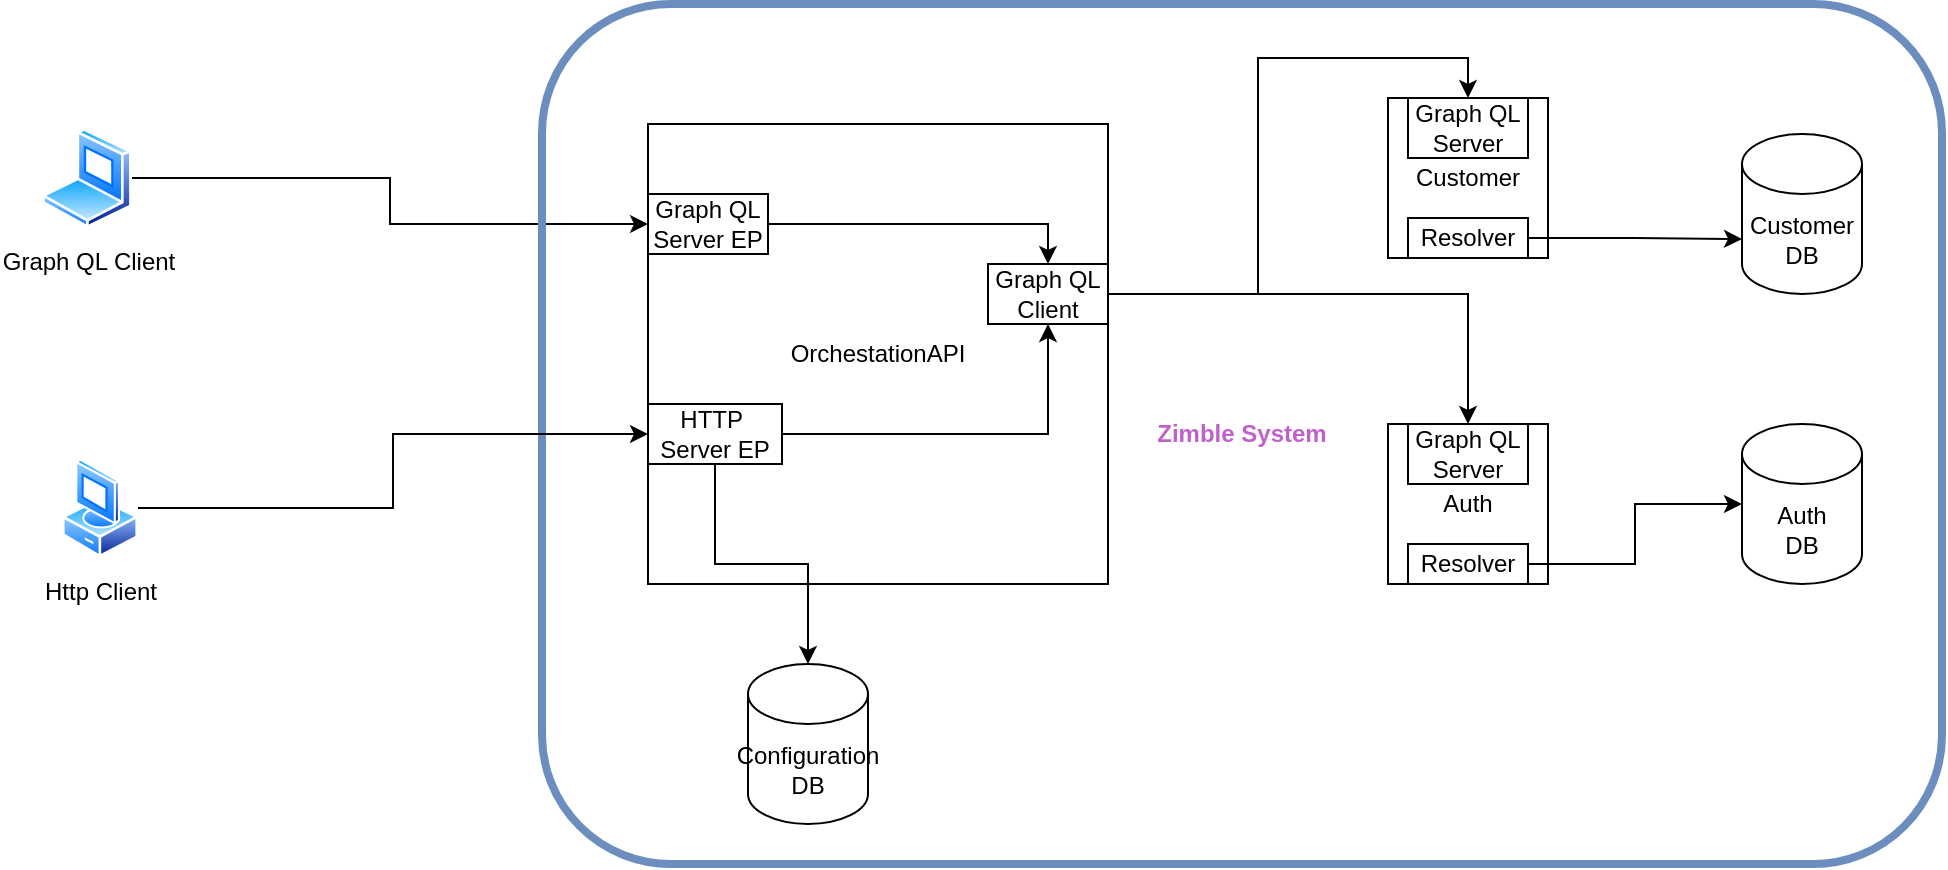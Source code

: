 <mxfile version="21.0.2" type="github">
  <diagram name="Page-1" id="xvnL-Eu7JdgTgsg_MYxy">
    <mxGraphModel dx="2210" dy="795" grid="1" gridSize="10" guides="1" tooltips="1" connect="1" arrows="1" fold="1" page="1" pageScale="1" pageWidth="850" pageHeight="1100" math="0" shadow="0">
      <root>
        <mxCell id="0" />
        <mxCell id="1" parent="0" />
        <mxCell id="jf8kJF_OFsg4iiQ2ZgbG-1" value="OrchestationAPI" style="whiteSpace=wrap;html=1;aspect=fixed;" vertex="1" parent="1">
          <mxGeometry x="63" y="73" width="230" height="230" as="geometry" />
        </mxCell>
        <mxCell id="jf8kJF_OFsg4iiQ2ZgbG-3" value="Customer" style="whiteSpace=wrap;html=1;aspect=fixed;" vertex="1" parent="1">
          <mxGeometry x="433" y="60" width="80" height="80" as="geometry" />
        </mxCell>
        <mxCell id="jf8kJF_OFsg4iiQ2ZgbG-4" value="Auth" style="whiteSpace=wrap;html=1;aspect=fixed;" vertex="1" parent="1">
          <mxGeometry x="433" y="223" width="80" height="80" as="geometry" />
        </mxCell>
        <mxCell id="jf8kJF_OFsg4iiQ2ZgbG-10" style="edgeStyle=orthogonalEdgeStyle;rounded=0;orthogonalLoop=1;jettySize=auto;html=1;entryX=0;entryY=0;entryDx=0;entryDy=52.5;entryPerimeter=0;" edge="1" parent="1" source="jf8kJF_OFsg4iiQ2ZgbG-7" target="jf8kJF_OFsg4iiQ2ZgbG-9">
          <mxGeometry relative="1" as="geometry" />
        </mxCell>
        <mxCell id="jf8kJF_OFsg4iiQ2ZgbG-7" value="Resolver" style="rounded=0;whiteSpace=wrap;html=1;" vertex="1" parent="1">
          <mxGeometry x="443" y="120" width="60" height="20" as="geometry" />
        </mxCell>
        <mxCell id="jf8kJF_OFsg4iiQ2ZgbG-31" style="edgeStyle=orthogonalEdgeStyle;rounded=0;orthogonalLoop=1;jettySize=auto;html=1;" edge="1" parent="1" source="jf8kJF_OFsg4iiQ2ZgbG-8" target="jf8kJF_OFsg4iiQ2ZgbG-30">
          <mxGeometry relative="1" as="geometry" />
        </mxCell>
        <mxCell id="jf8kJF_OFsg4iiQ2ZgbG-8" value="Resolver" style="rounded=0;whiteSpace=wrap;html=1;" vertex="1" parent="1">
          <mxGeometry x="443" y="283" width="60" height="20" as="geometry" />
        </mxCell>
        <mxCell id="jf8kJF_OFsg4iiQ2ZgbG-9" value="Customer DB" style="shape=cylinder3;whiteSpace=wrap;html=1;boundedLbl=1;backgroundOutline=1;size=15;" vertex="1" parent="1">
          <mxGeometry x="610" y="78" width="60" height="80" as="geometry" />
        </mxCell>
        <mxCell id="jf8kJF_OFsg4iiQ2ZgbG-12" value="Graph QL Server" style="rounded=0;whiteSpace=wrap;html=1;" vertex="1" parent="1">
          <mxGeometry x="443" y="223" width="60" height="30" as="geometry" />
        </mxCell>
        <mxCell id="jf8kJF_OFsg4iiQ2ZgbG-13" value="Graph QL Server" style="rounded=0;whiteSpace=wrap;html=1;" vertex="1" parent="1">
          <mxGeometry x="443" y="60" width="60" height="30" as="geometry" />
        </mxCell>
        <mxCell id="jf8kJF_OFsg4iiQ2ZgbG-20" style="edgeStyle=orthogonalEdgeStyle;rounded=0;orthogonalLoop=1;jettySize=auto;html=1;entryX=0.5;entryY=0;entryDx=0;entryDy=0;" edge="1" parent="1" source="jf8kJF_OFsg4iiQ2ZgbG-14" target="jf8kJF_OFsg4iiQ2ZgbG-17">
          <mxGeometry relative="1" as="geometry" />
        </mxCell>
        <mxCell id="jf8kJF_OFsg4iiQ2ZgbG-14" value="Graph QL Server EP" style="rounded=0;whiteSpace=wrap;html=1;" vertex="1" parent="1">
          <mxGeometry x="63" y="108" width="60" height="30" as="geometry" />
        </mxCell>
        <mxCell id="jf8kJF_OFsg4iiQ2ZgbG-15" value="Configuration DB" style="shape=cylinder3;whiteSpace=wrap;html=1;boundedLbl=1;backgroundOutline=1;size=15;" vertex="1" parent="1">
          <mxGeometry x="113" y="343" width="60" height="80" as="geometry" />
        </mxCell>
        <mxCell id="jf8kJF_OFsg4iiQ2ZgbG-18" style="edgeStyle=orthogonalEdgeStyle;rounded=0;orthogonalLoop=1;jettySize=auto;html=1;" edge="1" parent="1" source="jf8kJF_OFsg4iiQ2ZgbG-16" target="jf8kJF_OFsg4iiQ2ZgbG-15">
          <mxGeometry relative="1" as="geometry" />
        </mxCell>
        <mxCell id="jf8kJF_OFsg4iiQ2ZgbG-19" style="edgeStyle=orthogonalEdgeStyle;rounded=0;orthogonalLoop=1;jettySize=auto;html=1;entryX=0.5;entryY=1;entryDx=0;entryDy=0;" edge="1" parent="1" source="jf8kJF_OFsg4iiQ2ZgbG-16" target="jf8kJF_OFsg4iiQ2ZgbG-17">
          <mxGeometry relative="1" as="geometry" />
        </mxCell>
        <mxCell id="jf8kJF_OFsg4iiQ2ZgbG-16" value="HTTP&amp;nbsp; Server EP" style="rounded=0;whiteSpace=wrap;html=1;" vertex="1" parent="1">
          <mxGeometry x="63" y="213" width="67" height="30" as="geometry" />
        </mxCell>
        <mxCell id="jf8kJF_OFsg4iiQ2ZgbG-21" style="edgeStyle=orthogonalEdgeStyle;rounded=0;orthogonalLoop=1;jettySize=auto;html=1;entryX=0.5;entryY=0;entryDx=0;entryDy=0;" edge="1" parent="1" source="jf8kJF_OFsg4iiQ2ZgbG-17" target="jf8kJF_OFsg4iiQ2ZgbG-13">
          <mxGeometry relative="1" as="geometry" />
        </mxCell>
        <mxCell id="jf8kJF_OFsg4iiQ2ZgbG-23" style="edgeStyle=orthogonalEdgeStyle;rounded=0;orthogonalLoop=1;jettySize=auto;html=1;entryX=0.5;entryY=0;entryDx=0;entryDy=0;" edge="1" parent="1" source="jf8kJF_OFsg4iiQ2ZgbG-17" target="jf8kJF_OFsg4iiQ2ZgbG-12">
          <mxGeometry relative="1" as="geometry" />
        </mxCell>
        <mxCell id="jf8kJF_OFsg4iiQ2ZgbG-17" value="Graph QL Client" style="rounded=0;whiteSpace=wrap;html=1;" vertex="1" parent="1">
          <mxGeometry x="233" y="143" width="60" height="30" as="geometry" />
        </mxCell>
        <mxCell id="jf8kJF_OFsg4iiQ2ZgbG-28" style="edgeStyle=orthogonalEdgeStyle;rounded=0;orthogonalLoop=1;jettySize=auto;html=1;entryX=0;entryY=0.5;entryDx=0;entryDy=0;" edge="1" parent="1" source="jf8kJF_OFsg4iiQ2ZgbG-24" target="jf8kJF_OFsg4iiQ2ZgbG-14">
          <mxGeometry relative="1" as="geometry" />
        </mxCell>
        <mxCell id="jf8kJF_OFsg4iiQ2ZgbG-29" value="&lt;b&gt;&lt;font color=&quot;#c061cb&quot;&gt;Zimble System&lt;/font&gt;&lt;/b&gt;" style="rounded=1;whiteSpace=wrap;html=1;fillColor=none;strokeColor=#6c8ebf;glass=0;strokeWidth=4;" vertex="1" parent="1">
          <mxGeometry x="10" y="13" width="700" height="430" as="geometry" />
        </mxCell>
        <mxCell id="jf8kJF_OFsg4iiQ2ZgbG-24" value="Graph QL Client" style="aspect=fixed;perimeter=ellipsePerimeter;html=1;align=center;shadow=0;dashed=0;spacingTop=3;image;image=img/lib/active_directory/laptop_client.svg;" vertex="1" parent="1">
          <mxGeometry x="-240" y="75" width="45" height="50" as="geometry" />
        </mxCell>
        <mxCell id="jf8kJF_OFsg4iiQ2ZgbG-27" style="edgeStyle=orthogonalEdgeStyle;rounded=0;orthogonalLoop=1;jettySize=auto;html=1;entryX=0;entryY=0.5;entryDx=0;entryDy=0;" edge="1" parent="1" source="jf8kJF_OFsg4iiQ2ZgbG-26" target="jf8kJF_OFsg4iiQ2ZgbG-16">
          <mxGeometry relative="1" as="geometry" />
        </mxCell>
        <mxCell id="jf8kJF_OFsg4iiQ2ZgbG-26" value="Http Client" style="aspect=fixed;perimeter=ellipsePerimeter;html=1;align=center;shadow=0;dashed=0;spacingTop=3;image;image=img/lib/active_directory/vista_client.svg;" vertex="1" parent="1">
          <mxGeometry x="-230" y="240" width="38" height="50" as="geometry" />
        </mxCell>
        <mxCell id="jf8kJF_OFsg4iiQ2ZgbG-30" value="Auth &lt;br&gt;DB" style="shape=cylinder3;whiteSpace=wrap;html=1;boundedLbl=1;backgroundOutline=1;size=15;" vertex="1" parent="1">
          <mxGeometry x="610" y="223" width="60" height="80" as="geometry" />
        </mxCell>
      </root>
    </mxGraphModel>
  </diagram>
</mxfile>
